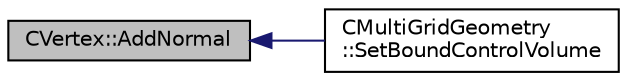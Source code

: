 digraph "CVertex::AddNormal"
{
  edge [fontname="Helvetica",fontsize="10",labelfontname="Helvetica",labelfontsize="10"];
  node [fontname="Helvetica",fontsize="10",shape=record];
  rankdir="LR";
  Node8 [label="CVertex::AddNormal",height=0.2,width=0.4,color="black", fillcolor="grey75", style="filled", fontcolor="black"];
  Node8 -> Node9 [dir="back",color="midnightblue",fontsize="10",style="solid",fontname="Helvetica"];
  Node9 [label="CMultiGridGeometry\l::SetBoundControlVolume",height=0.2,width=0.4,color="black", fillcolor="white", style="filled",URL="$class_c_multi_grid_geometry.html#a7318c3f2ee2edc3859b4955a219d31e0",tooltip="Set boundary vertex structure of the agglomerated control volume. "];
}
